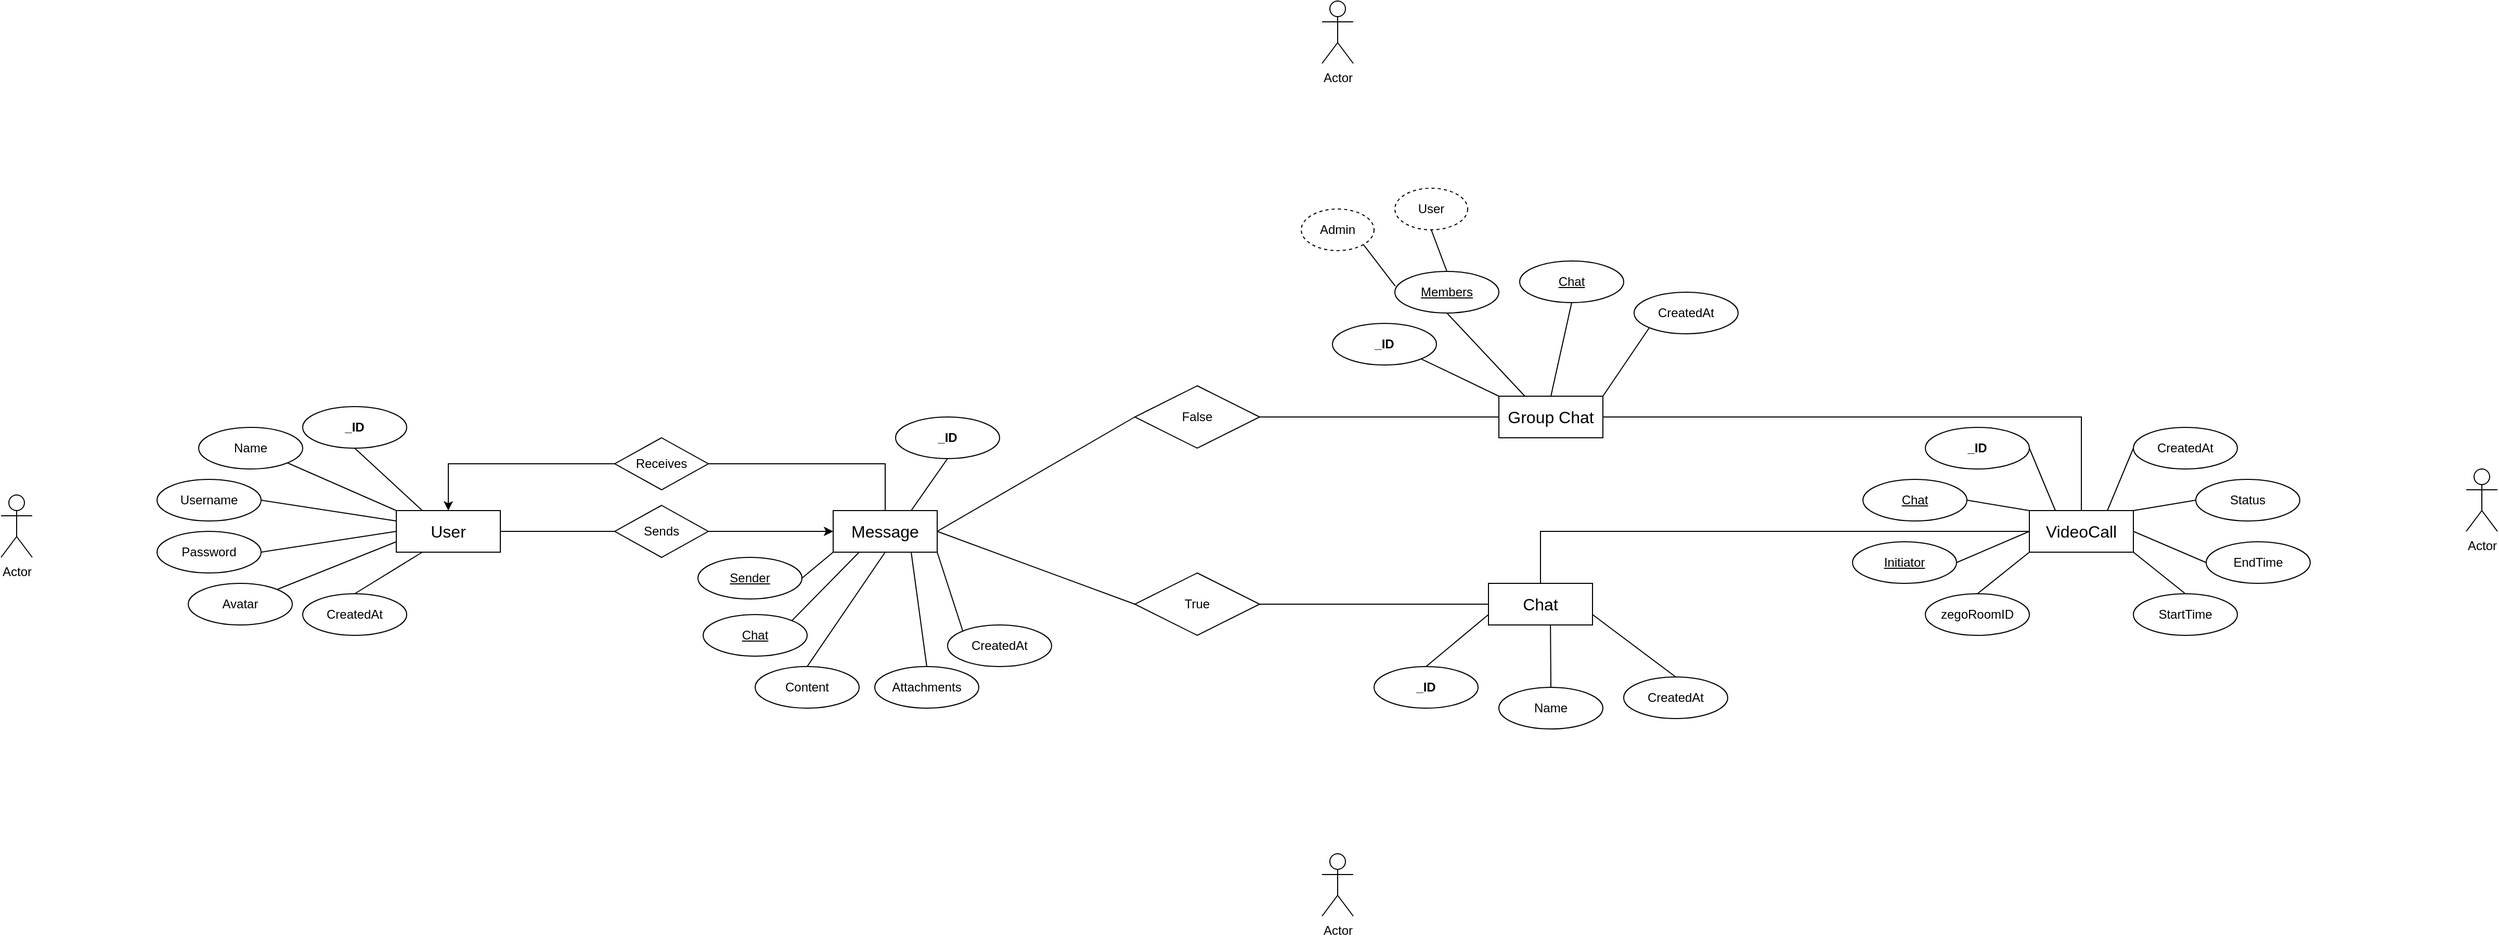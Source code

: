 <mxfile version="26.1.3">
  <diagram id="R2lEEEUBdFMjLlhIrx00" name="Page-1">
    <mxGraphModel dx="3320" dy="1308" grid="1" gridSize="10" guides="1" tooltips="1" connect="1" arrows="1" fold="1" page="1" pageScale="1" pageWidth="850" pageHeight="1100" math="0" shadow="0" extFonts="Permanent Marker^https://fonts.googleapis.com/css?family=Permanent+Marker">
      <root>
        <mxCell id="0" />
        <mxCell id="1" parent="0" />
        <mxCell id="62kHJ2CWdkZ0GyohffbO-1" value="&lt;font size=&quot;3&quot;&gt;User&lt;/font&gt;" style="whiteSpace=wrap;html=1;align=center;" vertex="1" parent="1">
          <mxGeometry x="30" y="560" width="100" height="40" as="geometry" />
        </mxCell>
        <mxCell id="62kHJ2CWdkZ0GyohffbO-2" value="&lt;font size=&quot;3&quot;&gt;Message&lt;/font&gt;" style="whiteSpace=wrap;html=1;align=center;" vertex="1" parent="1">
          <mxGeometry x="450" y="560" width="100" height="40" as="geometry" />
        </mxCell>
        <mxCell id="62kHJ2CWdkZ0GyohffbO-3" value="&lt;font size=&quot;3&quot;&gt;Chat&lt;/font&gt;" style="whiteSpace=wrap;html=1;align=center;" vertex="1" parent="1">
          <mxGeometry x="1080" y="630" width="100" height="40" as="geometry" />
        </mxCell>
        <mxCell id="62kHJ2CWdkZ0GyohffbO-4" value="&lt;font size=&quot;3&quot;&gt;VideoCall&lt;/font&gt;" style="whiteSpace=wrap;html=1;align=center;" vertex="1" parent="1">
          <mxGeometry x="1600" y="560" width="100" height="40" as="geometry" />
        </mxCell>
        <mxCell id="62kHJ2CWdkZ0GyohffbO-28" value="True" style="shape=rhombus;perimeter=rhombusPerimeter;whiteSpace=wrap;html=1;align=center;" vertex="1" parent="1">
          <mxGeometry x="740" y="620" width="120" height="60" as="geometry" />
        </mxCell>
        <mxCell id="62kHJ2CWdkZ0GyohffbO-29" value="False" style="shape=rhombus;perimeter=rhombusPerimeter;whiteSpace=wrap;html=1;align=center;" vertex="1" parent="1">
          <mxGeometry x="740" y="440" width="120" height="60" as="geometry" />
        </mxCell>
        <mxCell id="62kHJ2CWdkZ0GyohffbO-30" value="" style="endArrow=none;html=1;rounded=0;entryX=0;entryY=0.5;entryDx=0;entryDy=0;" edge="1" parent="1" target="62kHJ2CWdkZ0GyohffbO-29">
          <mxGeometry width="50" height="50" relative="1" as="geometry">
            <mxPoint x="550" y="580" as="sourcePoint" />
            <mxPoint x="600" y="530" as="targetPoint" />
          </mxGeometry>
        </mxCell>
        <mxCell id="62kHJ2CWdkZ0GyohffbO-31" value="" style="endArrow=none;html=1;rounded=0;entryX=0;entryY=0.5;entryDx=0;entryDy=0;exitX=1;exitY=0.5;exitDx=0;exitDy=0;" edge="1" parent="1" source="62kHJ2CWdkZ0GyohffbO-2" target="62kHJ2CWdkZ0GyohffbO-28">
          <mxGeometry width="50" height="50" relative="1" as="geometry">
            <mxPoint x="660" y="580" as="sourcePoint" />
            <mxPoint x="850" y="470" as="targetPoint" />
          </mxGeometry>
        </mxCell>
        <mxCell id="62kHJ2CWdkZ0GyohffbO-32" value="" style="endArrow=none;html=1;rounded=0;entryX=0;entryY=0.5;entryDx=0;entryDy=0;exitX=1;exitY=0.5;exitDx=0;exitDy=0;" edge="1" parent="1" source="62kHJ2CWdkZ0GyohffbO-28" target="62kHJ2CWdkZ0GyohffbO-3">
          <mxGeometry width="50" height="50" relative="1" as="geometry">
            <mxPoint x="860" y="620" as="sourcePoint" />
            <mxPoint x="1050" y="510" as="targetPoint" />
          </mxGeometry>
        </mxCell>
        <mxCell id="62kHJ2CWdkZ0GyohffbO-33" value="&lt;font size=&quot;3&quot;&gt;Group Chat&lt;/font&gt;" style="whiteSpace=wrap;html=1;align=center;" vertex="1" parent="1">
          <mxGeometry x="1090" y="450" width="100" height="40" as="geometry" />
        </mxCell>
        <mxCell id="62kHJ2CWdkZ0GyohffbO-34" value="" style="endArrow=none;html=1;rounded=0;entryX=0;entryY=0.5;entryDx=0;entryDy=0;exitX=1;exitY=0.5;exitDx=0;exitDy=0;" edge="1" parent="1" source="62kHJ2CWdkZ0GyohffbO-29" target="62kHJ2CWdkZ0GyohffbO-33">
          <mxGeometry width="50" height="50" relative="1" as="geometry">
            <mxPoint x="900" y="490" as="sourcePoint" />
            <mxPoint x="1110" y="490" as="targetPoint" />
          </mxGeometry>
        </mxCell>
        <mxCell id="62kHJ2CWdkZ0GyohffbO-37" value="Username" style="ellipse;whiteSpace=wrap;html=1;align=center;" vertex="1" parent="1">
          <mxGeometry x="-200" y="530" width="100" height="40" as="geometry" />
        </mxCell>
        <mxCell id="62kHJ2CWdkZ0GyohffbO-39" value="Receives" style="shape=rhombus;perimeter=rhombusPerimeter;whiteSpace=wrap;html=1;align=center;" vertex="1" parent="1">
          <mxGeometry x="240" y="490" width="90" height="50" as="geometry" />
        </mxCell>
        <mxCell id="62kHJ2CWdkZ0GyohffbO-44" value="Sends" style="shape=rhombus;perimeter=rhombusPerimeter;whiteSpace=wrap;html=1;align=center;" vertex="1" parent="1">
          <mxGeometry x="240" y="555" width="90" height="50" as="geometry" />
        </mxCell>
        <mxCell id="62kHJ2CWdkZ0GyohffbO-45" value="" style="endArrow=classic;html=1;rounded=0;exitX=1;exitY=0.5;exitDx=0;exitDy=0;entryX=0;entryY=0.5;entryDx=0;entryDy=0;" edge="1" parent="1" source="62kHJ2CWdkZ0GyohffbO-44" target="62kHJ2CWdkZ0GyohffbO-2">
          <mxGeometry width="50" height="50" relative="1" as="geometry">
            <mxPoint x="410" y="710" as="sourcePoint" />
            <mxPoint x="460" y="660" as="targetPoint" />
          </mxGeometry>
        </mxCell>
        <mxCell id="62kHJ2CWdkZ0GyohffbO-46" value="" style="endArrow=none;html=1;rounded=0;exitX=1;exitY=0.5;exitDx=0;exitDy=0;" edge="1" parent="1" source="62kHJ2CWdkZ0GyohffbO-1" target="62kHJ2CWdkZ0GyohffbO-44">
          <mxGeometry width="50" height="50" relative="1" as="geometry">
            <mxPoint x="410" y="710" as="sourcePoint" />
            <mxPoint x="460" y="660" as="targetPoint" />
          </mxGeometry>
        </mxCell>
        <mxCell id="62kHJ2CWdkZ0GyohffbO-49" value="" style="endArrow=none;html=1;rounded=0;entryX=0.5;entryY=0;entryDx=0;entryDy=0;exitX=1;exitY=0.5;exitDx=0;exitDy=0;" edge="1" parent="1" source="62kHJ2CWdkZ0GyohffbO-39" target="62kHJ2CWdkZ0GyohffbO-2">
          <mxGeometry width="50" height="50" relative="1" as="geometry">
            <mxPoint x="410" y="710" as="sourcePoint" />
            <mxPoint x="460" y="660" as="targetPoint" />
            <Array as="points">
              <mxPoint x="500" y="515" />
            </Array>
          </mxGeometry>
        </mxCell>
        <mxCell id="62kHJ2CWdkZ0GyohffbO-50" value="" style="endArrow=classic;html=1;rounded=0;exitX=0;exitY=0.5;exitDx=0;exitDy=0;" edge="1" parent="1" source="62kHJ2CWdkZ0GyohffbO-39">
          <mxGeometry width="50" height="50" relative="1" as="geometry">
            <mxPoint x="410" y="710" as="sourcePoint" />
            <mxPoint x="80" y="560" as="targetPoint" />
            <Array as="points">
              <mxPoint x="80" y="515" />
            </Array>
          </mxGeometry>
        </mxCell>
        <mxCell id="62kHJ2CWdkZ0GyohffbO-51" value="Name" style="ellipse;whiteSpace=wrap;html=1;align=center;" vertex="1" parent="1">
          <mxGeometry x="-160" y="480" width="100" height="40" as="geometry" />
        </mxCell>
        <mxCell id="62kHJ2CWdkZ0GyohffbO-53" value="&lt;b&gt;_ID&lt;/b&gt;" style="ellipse;whiteSpace=wrap;html=1;align=center;" vertex="1" parent="1">
          <mxGeometry x="-60" y="460" width="100" height="40" as="geometry" />
        </mxCell>
        <mxCell id="62kHJ2CWdkZ0GyohffbO-54" value="Password" style="ellipse;whiteSpace=wrap;html=1;align=center;" vertex="1" parent="1">
          <mxGeometry x="-200" y="580" width="100" height="40" as="geometry" />
        </mxCell>
        <mxCell id="62kHJ2CWdkZ0GyohffbO-55" value="Avatar" style="ellipse;whiteSpace=wrap;html=1;align=center;" vertex="1" parent="1">
          <mxGeometry x="-170" y="630" width="100" height="40" as="geometry" />
        </mxCell>
        <mxCell id="62kHJ2CWdkZ0GyohffbO-56" value="CreatedAt" style="ellipse;whiteSpace=wrap;html=1;align=center;" vertex="1" parent="1">
          <mxGeometry x="-60" y="640" width="100" height="40" as="geometry" />
        </mxCell>
        <mxCell id="62kHJ2CWdkZ0GyohffbO-57" value="" style="endArrow=none;html=1;rounded=0;entryX=0.5;entryY=1;entryDx=0;entryDy=0;exitX=0.25;exitY=0;exitDx=0;exitDy=0;" edge="1" parent="1" source="62kHJ2CWdkZ0GyohffbO-1" target="62kHJ2CWdkZ0GyohffbO-53">
          <mxGeometry width="50" height="50" relative="1" as="geometry">
            <mxPoint x="130" y="570" as="sourcePoint" />
            <mxPoint x="180" y="520" as="targetPoint" />
          </mxGeometry>
        </mxCell>
        <mxCell id="62kHJ2CWdkZ0GyohffbO-58" value="" style="endArrow=none;html=1;rounded=0;entryX=1;entryY=1;entryDx=0;entryDy=0;exitX=0;exitY=0;exitDx=0;exitDy=0;" edge="1" parent="1" source="62kHJ2CWdkZ0GyohffbO-1" target="62kHJ2CWdkZ0GyohffbO-51">
          <mxGeometry width="50" height="50" relative="1" as="geometry">
            <mxPoint x="-40" y="540" as="sourcePoint" />
            <mxPoint x="-105" y="480" as="targetPoint" />
          </mxGeometry>
        </mxCell>
        <mxCell id="62kHJ2CWdkZ0GyohffbO-59" value="" style="endArrow=none;html=1;rounded=0;entryX=1;entryY=0.5;entryDx=0;entryDy=0;exitX=0;exitY=0.25;exitDx=0;exitDy=0;" edge="1" parent="1" source="62kHJ2CWdkZ0GyohffbO-1" target="62kHJ2CWdkZ0GyohffbO-37">
          <mxGeometry width="50" height="50" relative="1" as="geometry">
            <mxPoint x="-60" y="560" as="sourcePoint" />
            <mxPoint x="-125" y="500" as="targetPoint" />
          </mxGeometry>
        </mxCell>
        <mxCell id="62kHJ2CWdkZ0GyohffbO-60" value="" style="endArrow=none;html=1;rounded=0;entryX=1;entryY=0.5;entryDx=0;entryDy=0;exitX=0;exitY=0.5;exitDx=0;exitDy=0;" edge="1" parent="1" source="62kHJ2CWdkZ0GyohffbO-1" target="62kHJ2CWdkZ0GyohffbO-54">
          <mxGeometry width="50" height="50" relative="1" as="geometry">
            <mxPoint x="-50" y="590" as="sourcePoint" />
            <mxPoint x="-115" y="530" as="targetPoint" />
          </mxGeometry>
        </mxCell>
        <mxCell id="62kHJ2CWdkZ0GyohffbO-61" value="" style="endArrow=none;html=1;rounded=0;exitX=0;exitY=0.75;exitDx=0;exitDy=0;" edge="1" parent="1" source="62kHJ2CWdkZ0GyohffbO-1" target="62kHJ2CWdkZ0GyohffbO-55">
          <mxGeometry width="50" height="50" relative="1" as="geometry">
            <mxPoint x="-20" y="610" as="sourcePoint" />
            <mxPoint x="-85" y="550" as="targetPoint" />
          </mxGeometry>
        </mxCell>
        <mxCell id="62kHJ2CWdkZ0GyohffbO-62" value="" style="endArrow=none;html=1;rounded=0;entryX=0.5;entryY=0;entryDx=0;entryDy=0;exitX=0.25;exitY=1;exitDx=0;exitDy=0;" edge="1" parent="1" source="62kHJ2CWdkZ0GyohffbO-1" target="62kHJ2CWdkZ0GyohffbO-56">
          <mxGeometry width="50" height="50" relative="1" as="geometry">
            <mxPoint x="50" y="640" as="sourcePoint" />
            <mxPoint x="-15" y="580" as="targetPoint" />
          </mxGeometry>
        </mxCell>
        <mxCell id="62kHJ2CWdkZ0GyohffbO-63" value="&lt;b&gt;_ID&lt;/b&gt;" style="ellipse;whiteSpace=wrap;html=1;align=center;" vertex="1" parent="1">
          <mxGeometry x="1500" y="480" width="100" height="40" as="geometry" />
        </mxCell>
        <mxCell id="62kHJ2CWdkZ0GyohffbO-64" value="Chat" style="ellipse;whiteSpace=wrap;html=1;align=center;fontStyle=4;" vertex="1" parent="1">
          <mxGeometry x="1440" y="530" width="100" height="40" as="geometry" />
        </mxCell>
        <mxCell id="62kHJ2CWdkZ0GyohffbO-65" value="Initiator" style="ellipse;whiteSpace=wrap;html=1;align=center;fontStyle=4;" vertex="1" parent="1">
          <mxGeometry x="1430" y="590" width="100" height="40" as="geometry" />
        </mxCell>
        <mxCell id="62kHJ2CWdkZ0GyohffbO-66" value="CreatedAt" style="ellipse;whiteSpace=wrap;html=1;align=center;" vertex="1" parent="1">
          <mxGeometry x="1700" y="480" width="100" height="40" as="geometry" />
        </mxCell>
        <mxCell id="62kHJ2CWdkZ0GyohffbO-67" value="Status" style="ellipse;whiteSpace=wrap;html=1;align=center;" vertex="1" parent="1">
          <mxGeometry x="1760" y="530" width="100" height="40" as="geometry" />
        </mxCell>
        <mxCell id="62kHJ2CWdkZ0GyohffbO-68" value="zegoRoomID" style="ellipse;whiteSpace=wrap;html=1;align=center;" vertex="1" parent="1">
          <mxGeometry x="1500" y="640" width="100" height="40" as="geometry" />
        </mxCell>
        <mxCell id="62kHJ2CWdkZ0GyohffbO-69" value="EndTime" style="ellipse;whiteSpace=wrap;html=1;align=center;" vertex="1" parent="1">
          <mxGeometry x="1770" y="590" width="100" height="40" as="geometry" />
        </mxCell>
        <mxCell id="62kHJ2CWdkZ0GyohffbO-70" value="StartTime" style="ellipse;whiteSpace=wrap;html=1;align=center;" vertex="1" parent="1">
          <mxGeometry x="1700" y="640" width="100" height="40" as="geometry" />
        </mxCell>
        <mxCell id="62kHJ2CWdkZ0GyohffbO-71" value="" style="endArrow=none;html=1;rounded=0;exitX=1;exitY=0.5;exitDx=0;exitDy=0;entryX=0.25;entryY=0;entryDx=0;entryDy=0;" edge="1" parent="1" source="62kHJ2CWdkZ0GyohffbO-63" target="62kHJ2CWdkZ0GyohffbO-4">
          <mxGeometry width="50" height="50" relative="1" as="geometry">
            <mxPoint x="1610" y="570" as="sourcePoint" />
            <mxPoint x="1660" y="520" as="targetPoint" />
          </mxGeometry>
        </mxCell>
        <mxCell id="62kHJ2CWdkZ0GyohffbO-73" value="" style="endArrow=none;html=1;rounded=0;exitX=1;exitY=0.5;exitDx=0;exitDy=0;entryX=0;entryY=0;entryDx=0;entryDy=0;" edge="1" parent="1" source="62kHJ2CWdkZ0GyohffbO-64" target="62kHJ2CWdkZ0GyohffbO-4">
          <mxGeometry width="50" height="50" relative="1" as="geometry">
            <mxPoint x="1560" y="550" as="sourcePoint" />
            <mxPoint x="1585" y="610" as="targetPoint" />
          </mxGeometry>
        </mxCell>
        <mxCell id="62kHJ2CWdkZ0GyohffbO-74" value="" style="endArrow=none;html=1;rounded=0;exitX=1;exitY=0.5;exitDx=0;exitDy=0;entryX=0;entryY=0.5;entryDx=0;entryDy=0;" edge="1" parent="1" source="62kHJ2CWdkZ0GyohffbO-65" target="62kHJ2CWdkZ0GyohffbO-4">
          <mxGeometry width="50" height="50" relative="1" as="geometry">
            <mxPoint x="1550" y="610" as="sourcePoint" />
            <mxPoint x="1575" y="670" as="targetPoint" />
          </mxGeometry>
        </mxCell>
        <mxCell id="62kHJ2CWdkZ0GyohffbO-75" value="" style="endArrow=none;html=1;rounded=0;exitX=0.5;exitY=0;exitDx=0;exitDy=0;entryX=0;entryY=1;entryDx=0;entryDy=0;" edge="1" parent="1" source="62kHJ2CWdkZ0GyohffbO-68" target="62kHJ2CWdkZ0GyohffbO-4">
          <mxGeometry width="50" height="50" relative="1" as="geometry">
            <mxPoint x="1600" y="640" as="sourcePoint" />
            <mxPoint x="1625" y="700" as="targetPoint" />
          </mxGeometry>
        </mxCell>
        <mxCell id="62kHJ2CWdkZ0GyohffbO-76" value="" style="endArrow=none;html=1;rounded=0;entryX=0;entryY=0.5;entryDx=0;entryDy=0;exitX=0.75;exitY=0;exitDx=0;exitDy=0;" edge="1" parent="1" source="62kHJ2CWdkZ0GyohffbO-4" target="62kHJ2CWdkZ0GyohffbO-66">
          <mxGeometry width="50" height="50" relative="1" as="geometry">
            <mxPoint x="1610" y="570" as="sourcePoint" />
            <mxPoint x="1660" y="520" as="targetPoint" />
          </mxGeometry>
        </mxCell>
        <mxCell id="62kHJ2CWdkZ0GyohffbO-77" value="" style="endArrow=none;html=1;rounded=0;exitX=1;exitY=0;exitDx=0;exitDy=0;entryX=0;entryY=0.5;entryDx=0;entryDy=0;" edge="1" parent="1" source="62kHJ2CWdkZ0GyohffbO-4" target="62kHJ2CWdkZ0GyohffbO-67">
          <mxGeometry width="50" height="50" relative="1" as="geometry">
            <mxPoint x="1610" y="570" as="sourcePoint" />
            <mxPoint x="1660" y="520" as="targetPoint" />
          </mxGeometry>
        </mxCell>
        <mxCell id="62kHJ2CWdkZ0GyohffbO-78" value="" style="endArrow=none;html=1;rounded=0;exitX=1;exitY=0.5;exitDx=0;exitDy=0;entryX=0;entryY=0.5;entryDx=0;entryDy=0;" edge="1" parent="1" source="62kHJ2CWdkZ0GyohffbO-4" target="62kHJ2CWdkZ0GyohffbO-69">
          <mxGeometry width="50" height="50" relative="1" as="geometry">
            <mxPoint x="1610" y="570" as="sourcePoint" />
            <mxPoint x="1660" y="520" as="targetPoint" />
          </mxGeometry>
        </mxCell>
        <mxCell id="62kHJ2CWdkZ0GyohffbO-79" value="" style="endArrow=none;html=1;rounded=0;entryX=0.5;entryY=0;entryDx=0;entryDy=0;exitX=1;exitY=1;exitDx=0;exitDy=0;" edge="1" parent="1" source="62kHJ2CWdkZ0GyohffbO-4" target="62kHJ2CWdkZ0GyohffbO-70">
          <mxGeometry width="50" height="50" relative="1" as="geometry">
            <mxPoint x="1610" y="570" as="sourcePoint" />
            <mxPoint x="1660" y="520" as="targetPoint" />
          </mxGeometry>
        </mxCell>
        <mxCell id="62kHJ2CWdkZ0GyohffbO-80" value="Chat" style="ellipse;whiteSpace=wrap;html=1;align=center;fontStyle=4;" vertex="1" parent="1">
          <mxGeometry x="325" y="660" width="100" height="40" as="geometry" />
        </mxCell>
        <mxCell id="62kHJ2CWdkZ0GyohffbO-81" value="Sender" style="ellipse;whiteSpace=wrap;html=1;align=center;fontStyle=4;" vertex="1" parent="1">
          <mxGeometry x="320" y="605" width="100" height="40" as="geometry" />
        </mxCell>
        <mxCell id="62kHJ2CWdkZ0GyohffbO-82" value="&lt;b&gt;_ID&lt;/b&gt;" style="ellipse;whiteSpace=wrap;html=1;align=center;" vertex="1" parent="1">
          <mxGeometry x="510" y="470" width="100" height="40" as="geometry" />
        </mxCell>
        <mxCell id="62kHJ2CWdkZ0GyohffbO-83" value="CreatedAt" style="ellipse;whiteSpace=wrap;html=1;align=center;" vertex="1" parent="1">
          <mxGeometry x="560" y="670" width="100" height="40" as="geometry" />
        </mxCell>
        <mxCell id="62kHJ2CWdkZ0GyohffbO-84" value="Attachments" style="ellipse;whiteSpace=wrap;html=1;align=center;" vertex="1" parent="1">
          <mxGeometry x="490" y="710" width="100" height="40" as="geometry" />
        </mxCell>
        <mxCell id="62kHJ2CWdkZ0GyohffbO-85" value="Content" style="ellipse;whiteSpace=wrap;html=1;align=center;" vertex="1" parent="1">
          <mxGeometry x="375" y="710" width="100" height="40" as="geometry" />
        </mxCell>
        <mxCell id="62kHJ2CWdkZ0GyohffbO-86" value="" style="endArrow=none;html=1;rounded=0;exitX=1;exitY=0.5;exitDx=0;exitDy=0;entryX=0;entryY=1;entryDx=0;entryDy=0;" edge="1" parent="1" source="62kHJ2CWdkZ0GyohffbO-81" target="62kHJ2CWdkZ0GyohffbO-2">
          <mxGeometry width="50" height="50" relative="1" as="geometry">
            <mxPoint x="210" y="630" as="sourcePoint" />
            <mxPoint x="260" y="580" as="targetPoint" />
          </mxGeometry>
        </mxCell>
        <mxCell id="62kHJ2CWdkZ0GyohffbO-87" value="" style="endArrow=none;html=1;rounded=0;exitX=1;exitY=0;exitDx=0;exitDy=0;entryX=0.25;entryY=1;entryDx=0;entryDy=0;" edge="1" parent="1" source="62kHJ2CWdkZ0GyohffbO-80" target="62kHJ2CWdkZ0GyohffbO-2">
          <mxGeometry width="50" height="50" relative="1" as="geometry">
            <mxPoint x="210" y="630" as="sourcePoint" />
            <mxPoint x="260" y="580" as="targetPoint" />
          </mxGeometry>
        </mxCell>
        <mxCell id="62kHJ2CWdkZ0GyohffbO-88" value="" style="endArrow=none;html=1;rounded=0;exitX=0.5;exitY=0;exitDx=0;exitDy=0;entryX=0.5;entryY=1;entryDx=0;entryDy=0;" edge="1" parent="1" source="62kHJ2CWdkZ0GyohffbO-85" target="62kHJ2CWdkZ0GyohffbO-2">
          <mxGeometry width="50" height="50" relative="1" as="geometry">
            <mxPoint x="210" y="630" as="sourcePoint" />
            <mxPoint x="260" y="580" as="targetPoint" />
          </mxGeometry>
        </mxCell>
        <mxCell id="62kHJ2CWdkZ0GyohffbO-89" value="" style="endArrow=none;html=1;rounded=0;exitX=0.5;exitY=0;exitDx=0;exitDy=0;entryX=0.75;entryY=1;entryDx=0;entryDy=0;" edge="1" parent="1" source="62kHJ2CWdkZ0GyohffbO-84" target="62kHJ2CWdkZ0GyohffbO-2">
          <mxGeometry width="50" height="50" relative="1" as="geometry">
            <mxPoint x="500" y="700" as="sourcePoint" />
            <mxPoint x="260" y="580" as="targetPoint" />
          </mxGeometry>
        </mxCell>
        <mxCell id="62kHJ2CWdkZ0GyohffbO-91" value="" style="endArrow=none;html=1;rounded=0;exitX=0;exitY=0;exitDx=0;exitDy=0;entryX=1;entryY=1;entryDx=0;entryDy=0;" edge="1" parent="1" source="62kHJ2CWdkZ0GyohffbO-83" target="62kHJ2CWdkZ0GyohffbO-2">
          <mxGeometry width="50" height="50" relative="1" as="geometry">
            <mxPoint x="480" y="680" as="sourcePoint" />
            <mxPoint x="510" y="670" as="targetPoint" />
          </mxGeometry>
        </mxCell>
        <mxCell id="62kHJ2CWdkZ0GyohffbO-92" value="" style="endArrow=none;html=1;rounded=0;entryX=0.5;entryY=1;entryDx=0;entryDy=0;exitX=0.75;exitY=0;exitDx=0;exitDy=0;" edge="1" parent="1" source="62kHJ2CWdkZ0GyohffbO-2" target="62kHJ2CWdkZ0GyohffbO-82">
          <mxGeometry width="50" height="50" relative="1" as="geometry">
            <mxPoint x="210" y="630" as="sourcePoint" />
            <mxPoint x="260" y="580" as="targetPoint" />
          </mxGeometry>
        </mxCell>
        <mxCell id="62kHJ2CWdkZ0GyohffbO-93" value="&lt;b&gt;_ID&lt;/b&gt;" style="ellipse;whiteSpace=wrap;html=1;align=center;" vertex="1" parent="1">
          <mxGeometry x="930" y="380" width="100" height="40" as="geometry" />
        </mxCell>
        <mxCell id="62kHJ2CWdkZ0GyohffbO-97" value="Chat" style="ellipse;whiteSpace=wrap;html=1;align=center;fontStyle=4;" vertex="1" parent="1">
          <mxGeometry x="1110" y="320" width="100" height="40" as="geometry" />
        </mxCell>
        <mxCell id="62kHJ2CWdkZ0GyohffbO-98" value="Members" style="ellipse;whiteSpace=wrap;html=1;align=center;fontStyle=4;" vertex="1" parent="1">
          <mxGeometry x="990" y="330" width="100" height="40" as="geometry" />
        </mxCell>
        <mxCell id="62kHJ2CWdkZ0GyohffbO-99" value="" style="endArrow=none;html=1;rounded=0;entryX=1;entryY=1;entryDx=0;entryDy=0;exitX=0;exitY=0;exitDx=0;exitDy=0;" edge="1" parent="1" source="62kHJ2CWdkZ0GyohffbO-33" target="62kHJ2CWdkZ0GyohffbO-93">
          <mxGeometry width="50" height="50" relative="1" as="geometry">
            <mxPoint x="800" y="480" as="sourcePoint" />
            <mxPoint x="850" y="430" as="targetPoint" />
          </mxGeometry>
        </mxCell>
        <mxCell id="62kHJ2CWdkZ0GyohffbO-100" value="" style="endArrow=none;html=1;rounded=0;entryX=0.5;entryY=1;entryDx=0;entryDy=0;exitX=0.25;exitY=0;exitDx=0;exitDy=0;" edge="1" parent="1" source="62kHJ2CWdkZ0GyohffbO-33" target="62kHJ2CWdkZ0GyohffbO-98">
          <mxGeometry width="50" height="50" relative="1" as="geometry">
            <mxPoint x="1090" y="410" as="sourcePoint" />
            <mxPoint x="1040" y="380" as="targetPoint" />
          </mxGeometry>
        </mxCell>
        <mxCell id="62kHJ2CWdkZ0GyohffbO-101" value="" style="endArrow=none;html=1;rounded=0;entryX=0.5;entryY=1;entryDx=0;entryDy=0;exitX=0.5;exitY=0;exitDx=0;exitDy=0;" edge="1" parent="1" source="62kHJ2CWdkZ0GyohffbO-33" target="62kHJ2CWdkZ0GyohffbO-97">
          <mxGeometry width="50" height="50" relative="1" as="geometry">
            <mxPoint x="1170" y="390" as="sourcePoint" />
            <mxPoint x="1120" y="360" as="targetPoint" />
          </mxGeometry>
        </mxCell>
        <mxCell id="62kHJ2CWdkZ0GyohffbO-103" value="CreatedAt" style="ellipse;whiteSpace=wrap;html=1;align=center;" vertex="1" parent="1">
          <mxGeometry x="1220" y="350" width="100" height="40" as="geometry" />
        </mxCell>
        <mxCell id="62kHJ2CWdkZ0GyohffbO-104" value="" style="endArrow=none;html=1;rounded=0;entryX=0;entryY=1;entryDx=0;entryDy=0;" edge="1" parent="1" target="62kHJ2CWdkZ0GyohffbO-103">
          <mxGeometry width="50" height="50" relative="1" as="geometry">
            <mxPoint x="1190" y="450" as="sourcePoint" />
            <mxPoint x="1050" y="440" as="targetPoint" />
          </mxGeometry>
        </mxCell>
        <mxCell id="62kHJ2CWdkZ0GyohffbO-105" value="CreatedAt" style="ellipse;whiteSpace=wrap;html=1;align=center;" vertex="1" parent="1">
          <mxGeometry x="1210" y="720" width="100" height="40" as="geometry" />
        </mxCell>
        <mxCell id="62kHJ2CWdkZ0GyohffbO-106" value="&lt;b&gt;_ID&lt;/b&gt;" style="ellipse;whiteSpace=wrap;html=1;align=center;" vertex="1" parent="1">
          <mxGeometry x="970" y="710" width="100" height="40" as="geometry" />
        </mxCell>
        <mxCell id="62kHJ2CWdkZ0GyohffbO-108" value="" style="endArrow=none;html=1;rounded=0;exitX=0.5;exitY=0;exitDx=0;exitDy=0;entryX=0;entryY=0.75;entryDx=0;entryDy=0;" edge="1" parent="1" source="62kHJ2CWdkZ0GyohffbO-106" target="62kHJ2CWdkZ0GyohffbO-3">
          <mxGeometry width="50" height="50" relative="1" as="geometry">
            <mxPoint x="1060" y="720" as="sourcePoint" />
            <mxPoint x="1110" y="670" as="targetPoint" />
          </mxGeometry>
        </mxCell>
        <mxCell id="62kHJ2CWdkZ0GyohffbO-109" value="" style="endArrow=none;html=1;rounded=0;entryX=0.596;entryY=1.006;entryDx=0;entryDy=0;entryPerimeter=0;" edge="1" parent="1" source="62kHJ2CWdkZ0GyohffbO-107" target="62kHJ2CWdkZ0GyohffbO-3">
          <mxGeometry width="50" height="50" relative="1" as="geometry">
            <mxPoint x="1130" y="779" as="sourcePoint" />
            <mxPoint x="1130" y="670" as="targetPoint" />
          </mxGeometry>
        </mxCell>
        <mxCell id="62kHJ2CWdkZ0GyohffbO-107" value="Name" style="ellipse;whiteSpace=wrap;html=1;align=center;" vertex="1" parent="1">
          <mxGeometry x="1090" y="730" width="100" height="40" as="geometry" />
        </mxCell>
        <mxCell id="62kHJ2CWdkZ0GyohffbO-111" value="" style="endArrow=none;html=1;rounded=0;exitX=0.5;exitY=0;exitDx=0;exitDy=0;entryX=1;entryY=0.75;entryDx=0;entryDy=0;" edge="1" parent="1" source="62kHJ2CWdkZ0GyohffbO-105" target="62kHJ2CWdkZ0GyohffbO-3">
          <mxGeometry width="50" height="50" relative="1" as="geometry">
            <mxPoint x="1160" y="695" as="sourcePoint" />
            <mxPoint x="1210" y="645" as="targetPoint" />
          </mxGeometry>
        </mxCell>
        <mxCell id="62kHJ2CWdkZ0GyohffbO-113" value="" style="endArrow=none;html=1;rounded=0;exitX=0.5;exitY=0;exitDx=0;exitDy=0;" edge="1" parent="1" source="62kHJ2CWdkZ0GyohffbO-3">
          <mxGeometry width="50" height="50" relative="1" as="geometry">
            <mxPoint x="1480" y="720" as="sourcePoint" />
            <mxPoint x="1600" y="580" as="targetPoint" />
            <Array as="points">
              <mxPoint x="1130" y="580" />
            </Array>
          </mxGeometry>
        </mxCell>
        <mxCell id="62kHJ2CWdkZ0GyohffbO-114" value="" style="endArrow=none;html=1;rounded=0;entryX=1;entryY=0.5;entryDx=0;entryDy=0;exitX=0.5;exitY=0;exitDx=0;exitDy=0;" edge="1" parent="1" source="62kHJ2CWdkZ0GyohffbO-4" target="62kHJ2CWdkZ0GyohffbO-33">
          <mxGeometry width="50" height="50" relative="1" as="geometry">
            <mxPoint x="770" y="610" as="sourcePoint" />
            <mxPoint x="940" y="530" as="targetPoint" />
            <Array as="points">
              <mxPoint x="1650" y="470" />
            </Array>
          </mxGeometry>
        </mxCell>
        <mxCell id="62kHJ2CWdkZ0GyohffbO-115" value="Admin" style="ellipse;whiteSpace=wrap;html=1;align=center;dashed=1;" vertex="1" parent="1">
          <mxGeometry x="900" y="270" width="70" height="40" as="geometry" />
        </mxCell>
        <mxCell id="62kHJ2CWdkZ0GyohffbO-116" value="User" style="ellipse;whiteSpace=wrap;html=1;align=center;dashed=1;" vertex="1" parent="1">
          <mxGeometry x="990" y="250" width="70" height="40" as="geometry" />
        </mxCell>
        <mxCell id="62kHJ2CWdkZ0GyohffbO-117" value="" style="endArrow=none;html=1;rounded=0;exitX=1;exitY=1;exitDx=0;exitDy=0;entryX=0.004;entryY=0.354;entryDx=0;entryDy=0;entryPerimeter=0;" edge="1" parent="1" source="62kHJ2CWdkZ0GyohffbO-115" target="62kHJ2CWdkZ0GyohffbO-98">
          <mxGeometry width="50" height="50" relative="1" as="geometry">
            <mxPoint x="1190" y="450" as="sourcePoint" />
            <mxPoint x="1260" y="350.0" as="targetPoint" />
          </mxGeometry>
        </mxCell>
        <mxCell id="62kHJ2CWdkZ0GyohffbO-118" value="" style="endArrow=none;html=1;rounded=0;entryX=0.5;entryY=1;entryDx=0;entryDy=0;exitX=0.5;exitY=0;exitDx=0;exitDy=0;" edge="1" parent="1" source="62kHJ2CWdkZ0GyohffbO-98" target="62kHJ2CWdkZ0GyohffbO-116">
          <mxGeometry width="50" height="50" relative="1" as="geometry">
            <mxPoint x="1295.233" y="355.809" as="sourcePoint" />
            <mxPoint x="1240" y="400" as="targetPoint" />
          </mxGeometry>
        </mxCell>
        <mxCell id="62kHJ2CWdkZ0GyohffbO-121" value="Actor" style="shape=umlActor;verticalLabelPosition=bottom;verticalAlign=top;html=1;outlineConnect=0;" vertex="1" parent="1">
          <mxGeometry x="2020" y="520" width="30" height="60" as="geometry" />
        </mxCell>
        <mxCell id="62kHJ2CWdkZ0GyohffbO-122" value="Actor" style="shape=umlActor;verticalLabelPosition=bottom;verticalAlign=top;html=1;outlineConnect=0;" vertex="1" parent="1">
          <mxGeometry x="920" y="70" width="30" height="60" as="geometry" />
        </mxCell>
        <mxCell id="62kHJ2CWdkZ0GyohffbO-123" value="Actor" style="shape=umlActor;verticalLabelPosition=bottom;verticalAlign=top;html=1;outlineConnect=0;" vertex="1" parent="1">
          <mxGeometry x="920" y="890" width="30" height="60" as="geometry" />
        </mxCell>
        <mxCell id="62kHJ2CWdkZ0GyohffbO-124" value="Actor" style="shape=umlActor;verticalLabelPosition=bottom;verticalAlign=top;html=1;outlineConnect=0;" vertex="1" parent="1">
          <mxGeometry x="-350" y="545" width="30" height="60" as="geometry" />
        </mxCell>
      </root>
    </mxGraphModel>
  </diagram>
</mxfile>
